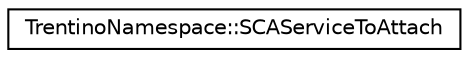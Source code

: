 digraph G
{
  edge [fontname="Helvetica",fontsize="10",labelfontname="Helvetica",labelfontsize="10"];
  node [fontname="Helvetica",fontsize="10",shape=record];
  rankdir="LR";
  Node1 [label="TrentinoNamespace::SCAServiceToAttach",height=0.2,width=0.4,color="black", fillcolor="white", style="filled",URL="$class_trentino_namespace_1_1_s_c_a_service_to_attach.html"];
}
